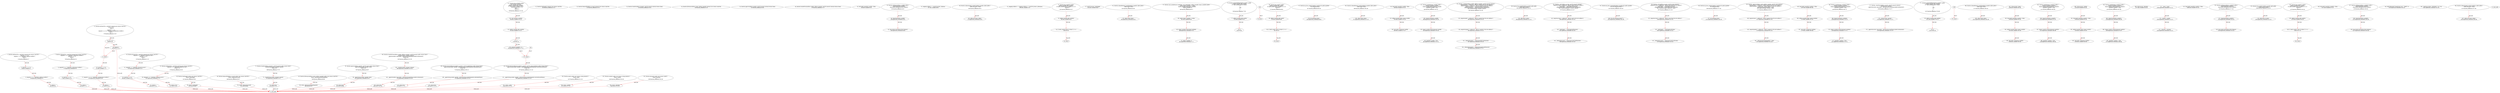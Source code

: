 digraph  {
13 [label="2_ function add(uint256 a, uint256 b) internal pure returns (uint256) {\n        uint256 c = a + b;\n        require(c >= a, \"SafeMath: addition overflow\");\n        return c;\n    }\n13-function_definition-3-7", method="add(uint256 a,uint256 b)", type_label=function_definition];
30 [label="3_ uint256 c = a + b;\n30-new_variable-4-4", method="add(uint256 a,uint256 b)", type_label=new_variable];
38 [label="4_ require(c >= a, \"SafeMath: addition overflow\");\n38-expression_statement-5-5", method="add(uint256 a,uint256 b)", type_label=expression_statement];
48 [label="5_ return c;\n48-return-6-6", method="add(uint256 a,uint256 b)", type_label=return];
50 [label="7_ function sub(uint256 a, uint256 b) internal pure returns (uint256) {\n        require(b <= a, \"SafeMath: subtraction overflow\");\n        uint256 c = a - b;\n        return c;\n    }\n50-function_definition-8-12", method="sub(uint256 a,uint256 b)", type_label=function_definition];
67 [label="8_ require(b <= a, \"SafeMath: subtraction overflow\");\n67-expression_statement-9-9", method="sub(uint256 a,uint256 b)", type_label=expression_statement];
77 [label="9_ uint256 c = a - b;\n77-new_variable-10-10", method="sub(uint256 a,uint256 b)", type_label=new_variable];
85 [label="10_ return c;\n85-return-11-11", method="sub(uint256 a,uint256 b)", type_label=return];
87 [label="12_ function mul(uint256 a, uint256 b) internal pure returns (uint256) {\n        if (a == 0) {\n            return 0;\n        }\n        uint256 c = a * b;\n        require(c / a == b, \"SafeMath: multiplication overflow\");\n        return c;\n    }\n87-function_definition-13-20", method="mul(uint256 a,uint256 b)", type_label=function_definition];
104 [label="13_ if_a == 0\n104-if-14-16", method="mul(uint256 a,uint256 b)", type_label=if];
1692 [label="13_ end_if", method="mul(uint256 a,uint256 b)", type_label=end_if];
109 [label="14_ return 0;\n109-return-15-15", method="mul(uint256 a,uint256 b)", type_label=return];
111 [label="16_ uint256 c = a * b;\n111-new_variable-17-17", method="mul(uint256 a,uint256 b)", type_label=new_variable];
119 [label="17_ require(c / a == b, \"SafeMath: multiplication overflow\");\n119-expression_statement-18-18", method="mul(uint256 a,uint256 b)", type_label=expression_statement];
131 [label="18_ return c;\n131-return-19-19", method="mul(uint256 a,uint256 b)", type_label=return];
133 [label="20_ function div(uint256 a, uint256 b) internal pure returns (uint256) {\n        require(b > 0, \"SafeMath: division by zero\");\n        uint256 c = a / b;\n        return c;\n    }\n133-function_definition-21-25", method="div(uint256 a,uint256 b)", type_label=function_definition];
150 [label="21_ require(b > 0, \"SafeMath: division by zero\");\n150-expression_statement-22-22", method="div(uint256 a,uint256 b)", type_label=expression_statement];
160 [label="22_ uint256 c = a / b;\n160-new_variable-23-23", method="div(uint256 a,uint256 b)", type_label=new_variable];
168 [label="23_ return c;\n168-return-24-24", method="div(uint256 a,uint256 b)", type_label=return];
170 [label="25_ function mod(uint256 a, uint256 b) internal pure returns (uint256) {\n        require(b != 0, \"SafeMath: modulo by zero\");\n        return a % b;\n    }\n170-function_definition-26-29", method="mod(uint256 a,uint256 b)", type_label=function_definition];
187 [label="26_ require(b != 0, \"SafeMath: modulo by zero\");\n187-expression_statement-27-27", method="mod(uint256 a,uint256 b)", type_label=expression_statement];
197 [label="27_ return a % b;\n197-return-28-28", method="mod(uint256 a,uint256 b)", type_label=return];
204 [label="31_ function totalSupply() external view returns (uint256);\n204-function_definition-32-32", method="totalSupply()", type_label=function_definition];
212 [label="32_ function balanceOf(address account) external view returns (uint256);\n212-function_definition-33-33", method="balanceOf(address account)", type_label=function_definition];
224 [label="33_ function transfer(address recipient, uint256 amount) external returns (bool);\n224-function_definition-34-34", method="transfer(address recipient,uint256 amount)", type_label=function_definition];
239 [label="34_ function allowance(address owner, address spender) external view returns (uint256);\n239-function_definition-35-35", method="allowance(address owner,address spender)", type_label=function_definition];
255 [label="35_ function approve(address spender, uint256 amount) external returns (bool);\n255-function_definition-36-36", method="approve(address spender,uint256 amount)", type_label=function_definition];
270 [label="36_ function transferFrom(address sender, address recipient, uint256 amount) external returns (bool);\n270-function_definition-37-37", method="transferFrom(address sender,address recipient,uint256 amount)", type_label=function_definition];
328 [label="42_ bool public payedOut_unchk9 = false;\n328-new_variable-43-43", method="", type_label=new_variable];
335 [label="43_ function withdrawLeftOver_unchk9() public {\n        require(payedOut_unchk9);\n        msg.sender.send(address(this).balance);\n    }\n335-function_definition-44-47", method="withdrawLeftOver_unchk9()", type_label=function_definition];
339 [label="44_ require(payedOut_unchk9);\n339-expression_statement-45-45", method="withdrawLeftOver_unchk9()", type_label=expression_statement];
344 [label="45_ msg.sender.send(address(this).balance);\n344-expression_statement-46-46", method="withdrawLeftOver_unchk9()", type_label=expression_statement];
357 [label="47_ mapping (address => uint256) private _balances;\n357-new_variable-48-48", method="", type_label=new_variable];
364 [label="48_ function callnotchecked_unchk25(address payable callee) public {\n    callee.call.value(1 ether);\n  }\n364-function_definition-49-51", method="callnotchecked_unchk25(address payable callee)", type_label=function_definition];
372 [label="49_ callee.call.value(1 ether);\n372-expression_statement-50-50", method="callnotchecked_unchk25(address payable callee)", type_label=expression_statement];
382 [label="51_ mapping (address => mapping (address => uint256)) private _allowances;\n382-new_variable-52-52", method="", type_label=new_variable];
391 [label="52_ function bug_unchk19() public{\naddress payable addr_unchk19;\nif (!addr_unchk19.send (10 ether) || 1==1)\n	{revert();}\n}\n391-function_definition-53-57", method="bug_unchk19()", type_label=function_definition];
395 [label="53_ address payable addr_unchk19;\n395-new_variable-54-54", method="bug_unchk19()", type_label=new_variable];
400 [label="54_ if_!addr_unchk19.send (10 ether) || 1==1\n400-if-55-56", method="bug_unchk19()", type_label=if];
1988 [label="54_ end_if", method="bug_unchk19()", type_label=end_if];
416 [label="57_ uint256 private _totalSupply;\n416-new_variable-58-58", method="", type_label=new_variable];
421 [label="58_ function totalSupply() public view returns (uint256) {\n        return _totalSupply;\n    }\n421-function_definition-59-61", method="totalSupply()", type_label=function_definition];
430 [label="59_ return _totalSupply;\n430-return-60-60", method="totalSupply()", type_label=return];
432 [label="61_ function unhandledsend_unchk38(address payable callee) public {\n    callee.send(5 ether);\n  }\n432-function_definition-62-64", method="unhandledsend_unchk38(address payable callee)", type_label=function_definition];
440 [label="62_ callee.send(5 ether);\n440-expression_statement-63-63", method="unhandledsend_unchk38(address payable callee)", type_label=expression_statement];
448 [label="64_ function balanceOf(address account) public view returns (uint256) {\n        return _balances[account];\n    }\n448-function_definition-65-67", method="balanceOf(address account)", type_label=function_definition];
461 [label="65_ return _balances[account];\n461-return-66-66", method="balanceOf(address account)", type_label=return];
465 [label="67_ function cash_unchk46(uint roundIndex, uint subpotIndex, address payable winner_unchk46) public{\n        uint64 subpot_unchk46 = 3 ether;\n        winner_unchk46.send(subpot_unchk46);   \n        subpot_unchk46= 0;\n}\n465-function_definition-68-72", method="cash_unchk46(uint roundIndex,uint subpotIndex,address payable winner_unchk46)", type_label=function_definition];
481 [label="68_ uint64 subpot_unchk46 = 3 ether;\n481-new_variable-69-69", method="cash_unchk46(uint roundIndex,uint subpotIndex,address payable winner_unchk46)", type_label=new_variable];
488 [label="69_ winner_unchk46.send(subpot_unchk46);\n488-expression_statement-70-70", method="cash_unchk46(uint roundIndex,uint subpotIndex,address payable winner_unchk46)", type_label=expression_statement];
495 [label="70_ subpot_unchk46= 0;\n495-expression_statement-71-71", method="cash_unchk46(uint roundIndex,uint subpotIndex,address payable winner_unchk46)", type_label=expression_statement];
499 [label="72_ function transfer(address recipient, uint256 amount) public returns (bool) {\n        _transfer(msg.sender, recipient, amount);\n        return true;\n    }\n499-function_definition-73-76", method="transfer(address recipient,uint256 amount)", type_label=function_definition];
515 [label="73_ _transfer(msg.sender, recipient, amount);\n515-expression_statement-74-74", method="transfer(address recipient,uint256 amount)", type_label=expression_statement];
526 [label="74_ return true;\n526-return-75-75", method="transfer(address recipient,uint256 amount)", type_label=return];
529 [label="76_ function UncheckedExternalCall_unchk4 () public\n{  address payable addr_unchk4;\n   if (! addr_unchk4.send (42 ether))  \n      { \n      }\n	else\n      { \n      }\n}\n529-function_definition-77-85", method="UncheckedExternalCall_unchk4()", type_label=function_definition];
533 [label="77_ address payable addr_unchk4;\n533-new_variable-78-78", method="UncheckedExternalCall_unchk4()", type_label=new_variable];
538 [label="78_ if\n538-if-79-84", method="UncheckedExternalCall_unchk4()", type_label=if];
2126 [label="78_ end_if", method="UncheckedExternalCall_unchk4()", type_label=end_if];
549 [label="85_ function allowance(address owner, address spender) public view returns (uint256) {\n        return _allowances[owner][spender];\n    }\n549-function_definition-86-88", method="allowance(address owner,address spender)", type_label=function_definition];
566 [label="86_ return _allowances[owner][spender];\n566-return-87-87", method="allowance(address owner,address spender)", type_label=return];
572 [label="88_ function bug_unchk7() public{\naddress payable addr_unchk7;\nif (!addr_unchk7.send (10 ether) || 1==1)\n	{revert();}\n}\n572-function_definition-89-93", method="bug_unchk7()", type_label=function_definition];
576 [label="89_ address payable addr_unchk7;\n576-new_variable-90-90", method="bug_unchk7()", type_label=new_variable];
581 [label="90_ if_!addr_unchk7.send (10 ether) || 1==1\n581-if-91-92", method="bug_unchk7()", type_label=if];
2169 [label="90_ end_if", method="bug_unchk7()", type_label=end_if];
597 [label="93_ function approve(address spender, uint256 value) public returns (bool) {\n        _approve(msg.sender, spender, value);\n        return true;\n    }\n597-function_definition-94-97", method="approve(address spender,uint256 value)", type_label=function_definition];
613 [label="94_ _approve(msg.sender, spender, value);\n613-expression_statement-95-95", method="approve(address spender,uint256 value)", type_label=expression_statement];
624 [label="95_ return true;\n624-return-96-96", method="approve(address spender,uint256 value)", type_label=return];
627 [label="97_ function my_func_unchk23(address payable dst) public payable{\n        dst.send(msg.value);\n    }\n627-function_definition-98-100", method="my_func_unchk23(address payable dst)", type_label=function_definition];
636 [label="98_ dst.send(msg.value);\n636-expression_statement-99-99", method="my_func_unchk23(address payable dst)", type_label=expression_statement];
645 [label="100_ function transferFrom(address sender, address recipient, uint256 amount) public returns (bool) {\n        _transfer(sender, recipient, amount);\n        _approve(sender, msg.sender, _allowances[sender][msg.sender].sub(amount));\n        return true;\n    }\n645-function_definition-101-105", method="transferFrom(address sender,address recipient,uint256 amount)", type_label=function_definition];
665 [label="101_ _transfer(sender, recipient, amount);\n665-expression_statement-102-102", method="transferFrom(address sender,address recipient,uint256 amount)", type_label=expression_statement];
674 [label="102_ _approve(sender, msg.sender, _allowances[sender][msg.sender].sub(amount));\n674-expression_statement-103-103", method="transferFrom(address sender,address recipient,uint256 amount)", type_label=expression_statement];
696 [label="103_ return true;\n696-return-104-104", method="transferFrom(address sender,address recipient,uint256 amount)", type_label=return];
699 [label="105_ function unhandledsend_unchk14(address payable callee) public {\n    callee.send(5 ether);\n  }\n699-function_definition-106-108", method="unhandledsend_unchk14(address payable callee)", type_label=function_definition];
707 [label="106_ callee.send(5 ether);\n707-expression_statement-107-107", method="unhandledsend_unchk14(address payable callee)", type_label=expression_statement];
715 [label="108_ function increaseAllowance(address spender, uint256 addedValue) public returns (bool) {\n        _approve(msg.sender, spender, _allowances[msg.sender][spender].add(addedValue));\n        return true;\n    }\n715-function_definition-109-112", method="increaseAllowance(address spender,uint256 addedValue)", type_label=function_definition];
731 [label="109_ _approve(msg.sender, spender, _allowances[msg.sender][spender].add(addedValue));\n731-expression_statement-110-110", method="increaseAllowance(address spender,uint256 addedValue)", type_label=expression_statement];
753 [label="110_ return true;\n753-return-111-111", method="increaseAllowance(address spender,uint256 addedValue)", type_label=return];
756 [label="112_ function bug_unchk30() public{\nuint receivers_unchk30;\naddress payable addr_unchk30;\nif (!addr_unchk30.send(42 ether))\n	{receivers_unchk30 +=1;}\nelse\n	{revert();}\n}\n756-function_definition-113-120", method="bug_unchk30()", type_label=function_definition];
760 [label="113_ uint receivers_unchk30;\n760-new_variable-114-114", method="bug_unchk30()", type_label=new_variable];
765 [label="114_ address payable addr_unchk30;\n765-new_variable-115-115", method="bug_unchk30()", type_label=new_variable];
770 [label="115_ if\n770-if-116-119", method="bug_unchk30()", type_label=if];
2358 [label="115_ end_if", method="bug_unchk30()", type_label=end_if];
780 [label="116_ receivers_unchk30 +=1;\n780-expression_statement-117-117", method="bug_unchk30()", type_label=expression_statement];
787 [label="120_ function decreaseAllowance(address spender, uint256 subtractedValue) public returns (bool) {\n        _approve(msg.sender, spender, _allowances[msg.sender][spender].sub(subtractedValue));\n        return true;\n    }\n787-function_definition-121-124", method="decreaseAllowance(address spender,uint256 subtractedValue)", type_label=function_definition];
803 [label="121_ _approve(msg.sender, spender, _allowances[msg.sender][spender].sub(subtractedValue));\n803-expression_statement-122-122", method="decreaseAllowance(address spender,uint256 subtractedValue)", type_label=expression_statement];
825 [label="122_ return true;\n825-return-123-123", method="decreaseAllowance(address spender,uint256 subtractedValue)", type_label=return];
828 [label="124_ bool public payedOut_unchk8 = false;\n828-new_variable-125-125", method="", type_label=new_variable];
835 [label="125_ address payable public winner_unchk8;\n835-new_variable-126-126", method="", type_label=new_variable];
840 [label="126_ uint public winAmount_unchk8;\n840-new_variable-127-127", method="", type_label=new_variable];
845 [label="127_ function sendToWinner_unchk8() public {\n        require(!payedOut_unchk8);\n        winner_unchk8.send(winAmount_unchk8);\n        payedOut_unchk8 = true;\n    }\n845-function_definition-128-132", method="sendToWinner_unchk8()", type_label=function_definition];
849 [label="128_ require(!payedOut_unchk8);\n849-expression_statement-129-129", method="sendToWinner_unchk8()", type_label=expression_statement];
855 [label="129_ winner_unchk8.send(winAmount_unchk8);\n855-expression_statement-130-130", method="sendToWinner_unchk8()", type_label=expression_statement];
862 [label="130_ payedOut_unchk8 = true;\n862-expression_statement-131-131", method="sendToWinner_unchk8()", type_label=expression_statement];
867 [label="132_ function _transfer(address sender, address recipient, uint256 amount) internal {\n        require(sender != address(0), \"ERC20: transfer from the zero address\");\n        require(recipient != address(0), \"ERC20: transfer to the zero address\");\n        _balances[sender] = _balances[sender].sub(amount);\n        _balances[recipient] = _balances[recipient].add(amount);\n        emit Transfer(sender, recipient, amount);\n    }\n867-function_definition-133-139", method="_transfer(address sender,address recipient,uint256 amount)", type_label=function_definition];
883 [label="133_ require(sender != address(0), \"ERC20: transfer from the zero address\");\n883-expression_statement-134-134", method="_transfer(address sender,address recipient,uint256 amount)", type_label=expression_statement];
895 [label="134_ require(recipient != address(0), \"ERC20: transfer to the zero address\");\n895-expression_statement-135-135", method="_transfer(address sender,address recipient,uint256 amount)", type_label=expression_statement];
907 [label="135_ _balances[sender] = _balances[sender].sub(amount);\n907-expression_statement-136-136", method="_transfer(address sender,address recipient,uint256 amount)", type_label=expression_statement];
920 [label="136_ _balances[recipient] = _balances[recipient].add(amount);\n920-expression_statement-137-137", method="_transfer(address sender,address recipient,uint256 amount)", type_label=expression_statement];
941 [label="139_ function bug_unchk39(address payable addr) public\n      {addr.send (4 ether); }\n941-function_definition-140-141", method="bug_unchk39(address payable addr)", type_label=function_definition];
949 [label="140_ addr.send (4 ether);\n949-expression_statement-141-141", method="bug_unchk39(address payable addr)", type_label=expression_statement];
957 [label="141_ function _mint(address account, uint256 amount) internal {\n        require(account != address(0), \"ERC20: mint to the zero address\");\n        _totalSupply = _totalSupply.add(amount);\n        _balances[account] = _balances[account].add(amount);\n        emit Transfer(address(0), account, amount);\n    }\n957-function_definition-142-147", method="_mint(address account,uint256 amount)", type_label=function_definition];
969 [label="142_ require(account != address(0), \"ERC20: mint to the zero address\");\n969-expression_statement-143-143", method="_mint(address account,uint256 amount)", type_label=expression_statement];
981 [label="143_ _totalSupply = _totalSupply.add(amount);\n981-expression_statement-144-144", method="_mint(address account,uint256 amount)", type_label=expression_statement];
990 [label="144_ _balances[account] = _balances[account].add(amount);\n990-expression_statement-145-145", method="_mint(address account,uint256 amount)", type_label=expression_statement];
1013 [label="147_ function my_func_uncheck36(address payable dst) public payable{\n        dst.call.value(msg.value)(\"\");\n    }\n1013-function_definition-148-150", method="my_func_uncheck36(address payable dst)", type_label=function_definition];
1022 [label="148_ dst.call.value(msg.value)(\"\");\n1022-expression_statement-149-149", method="my_func_uncheck36(address payable dst)", type_label=expression_statement];
1037 [label="150_ function _burn(address account, uint256 value) internal {\n        require(account != address(0), \"ERC20: burn from the zero address\");\n        _totalSupply = _totalSupply.sub(value);\n        _balances[account] = _balances[account].sub(value);\n        emit Transfer(account, address(0), value);\n    }\n1037-function_definition-151-156", method="_burn(address account,uint256 value)", type_label=function_definition];
1049 [label="151_ require(account != address(0), \"ERC20: burn from the zero address\");\n1049-expression_statement-152-152", method="_burn(address account,uint256 value)", type_label=expression_statement];
1061 [label="152_ _totalSupply = _totalSupply.sub(value);\n1061-expression_statement-153-153", method="_burn(address account,uint256 value)", type_label=expression_statement];
1070 [label="153_ _balances[account] = _balances[account].sub(value);\n1070-expression_statement-154-154", method="_burn(address account,uint256 value)", type_label=expression_statement];
1093 [label="156_ function my_func_unchk35(address payable dst) public payable{\n        dst.send(msg.value);\n    }\n1093-function_definition-157-159", method="my_func_unchk35(address payable dst)", type_label=function_definition];
1102 [label="157_ dst.send(msg.value);\n1102-expression_statement-158-158", method="my_func_unchk35(address payable dst)", type_label=expression_statement];
1111 [label="159_ function _approve(address owner, address spender, uint256 value) internal {\n        require(owner != address(0), \"ERC20: approve from the zero address\");\n        require(spender != address(0), \"ERC20: approve to the zero address\");\n        _allowances[owner][spender] = value;\n        emit Approval(owner, spender, value);\n    }\n1111-function_definition-160-165", method="_approve(address owner,address spender,uint256 value)", type_label=function_definition];
1127 [label="160_ require(owner != address(0), \"ERC20: approve from the zero address\");\n1127-expression_statement-161-161", method="_approve(address owner,address spender,uint256 value)", type_label=expression_statement];
1139 [label="161_ require(spender != address(0), \"ERC20: approve to the zero address\");\n1139-expression_statement-162-162", method="_approve(address owner,address spender,uint256 value)", type_label=expression_statement];
1151 [label="162_ _allowances[owner][spender] = value;\n1151-expression_statement-163-163", method="_approve(address owner,address spender,uint256 value)", type_label=expression_statement];
1167 [label="165_ bool public payedOut_unchk44 = false;\n1167-new_variable-166-166", method="", type_label=new_variable];
1174 [label="166_ address payable public winner_unchk44;\n1174-new_variable-167-167", method="", type_label=new_variable];
1179 [label="167_ uint public winAmount_unchk44;\n1179-new_variable-168-168", method="", type_label=new_variable];
1184 [label="168_ function sendToWinner_unchk44() public {\n        require(!payedOut_unchk44);\n        winner_unchk44.send(winAmount_unchk44);\n        payedOut_unchk44 = true;\n    }\n1184-function_definition-169-173", method="sendToWinner_unchk44()", type_label=function_definition];
1188 [label="169_ require(!payedOut_unchk44);\n1188-expression_statement-170-170", method="sendToWinner_unchk44()", type_label=expression_statement];
1194 [label="170_ winner_unchk44.send(winAmount_unchk44);\n1194-expression_statement-171-171", method="sendToWinner_unchk44()", type_label=expression_statement];
1201 [label="171_ payedOut_unchk44 = true;\n1201-expression_statement-172-172", method="sendToWinner_unchk44()", type_label=expression_statement];
1206 [label="173_ function _burnFrom(address account, uint256 amount) internal {\n        _burn(account, amount);\n        _approve(account, msg.sender, _allowances[account][msg.sender].sub(amount));\n    }\n1206-function_definition-174-177", method="_burnFrom(address account,uint256 amount)", type_label=function_definition];
1218 [label="174_ _burn(account, amount);\n1218-expression_statement-175-175", method="_burnFrom(address account,uint256 amount)", type_label=expression_statement];
1225 [label="175_ _approve(account, msg.sender, _allowances[account][msg.sender].sub(amount));\n1225-expression_statement-176-176", method="_burnFrom(address account,uint256 amount)", type_label=expression_statement];
1247 [label="177_ function UncheckedExternalCall_unchk40 () public\n{  address payable addr_unchk40;\n   if (! addr_unchk40.send (2 ether))  \n      { \n      }\n	else\n      { \n      }\n}\n1247-function_definition-178-186", method="UncheckedExternalCall_unchk40()", type_label=function_definition];
1251 [label="178_ address payable addr_unchk40;\n1251-new_variable-179-179", method="UncheckedExternalCall_unchk40()", type_label=new_variable];
1256 [label="179_ if\n1256-if-180-185", method="UncheckedExternalCall_unchk40()", type_label=if];
2844 [label="179_ end_if", method="UncheckedExternalCall_unchk40()", type_label=end_if];
1273 [label="188_ function unhandledsend_unchk26(address payable callee) public {\n    callee.send(5 ether);\n  }\n1273-function_definition-189-191", method="unhandledsend_unchk26(address payable callee)", type_label=function_definition];
1281 [label="189_ callee.send(5 ether);\n1281-expression_statement-190-190", method="unhandledsend_unchk26(address payable callee)", type_label=expression_statement];
1289 [label="191_ string private _name;\n1289-new_variable-192-192", method="", type_label=new_variable];
1294 [label="192_ bool public payedOut_unchk20 = false;\n1294-new_variable-193-193", method="", type_label=new_variable];
1301 [label="193_ address payable public winner_unchk20;\n1301-new_variable-194-194", method="", type_label=new_variable];
1306 [label="194_ uint public winAmount_unchk20;\n1306-new_variable-195-195", method="", type_label=new_variable];
1311 [label="195_ function sendToWinner_unchk20() public {\n        require(!payedOut_unchk20);\n        winner_unchk20.send(winAmount_unchk20);\n        payedOut_unchk20 = true;\n    }\n1311-function_definition-196-200", method="sendToWinner_unchk20()", type_label=function_definition];
1315 [label="196_ require(!payedOut_unchk20);\n1315-expression_statement-197-197", method="sendToWinner_unchk20()", type_label=expression_statement];
1321 [label="197_ winner_unchk20.send(winAmount_unchk20);\n1321-expression_statement-198-198", method="sendToWinner_unchk20()", type_label=expression_statement];
1328 [label="198_ payedOut_unchk20 = true;\n1328-expression_statement-199-199", method="sendToWinner_unchk20()", type_label=expression_statement];
1333 [label="200_ string private _symbol;\n1333-new_variable-201-201", method="", type_label=new_variable];
1338 [label="201_ bool public payedOut_unchk32 = false;\n1338-new_variable-202-202", method="", type_label=new_variable];
1345 [label="202_ address payable public winner_unchk32;\n1345-new_variable-203-203", method="", type_label=new_variable];
1350 [label="203_ uint public winAmount_unchk32;\n1350-new_variable-204-204", method="", type_label=new_variable];
1355 [label="204_ function sendToWinner_unchk32() public {\n        require(!payedOut_unchk32);\n        winner_unchk32.send(winAmount_unchk32);\n        payedOut_unchk32 = true;\n    }\n1355-function_definition-205-209", method="sendToWinner_unchk32()", type_label=function_definition];
1359 [label="205_ require(!payedOut_unchk32);\n1359-expression_statement-206-206", method="sendToWinner_unchk32()", type_label=expression_statement];
1365 [label="206_ winner_unchk32.send(winAmount_unchk32);\n1365-expression_statement-207-207", method="sendToWinner_unchk32()", type_label=expression_statement];
1372 [label="207_ payedOut_unchk32 = true;\n1372-expression_statement-208-208", method="sendToWinner_unchk32()", type_label=expression_statement];
1377 [label="209_ uint8 private _decimals;\n1377-new_variable-210-210", method="", type_label=new_variable];
1396 [label="211_ _name = name;\n1396-expression_statement-212-212", method="", type_label=expression_statement];
1400 [label="212_ _symbol = symbol;\n1400-expression_statement-213-213", method="", type_label=expression_statement];
1404 [label="213_ _decimals = decimals;\n1404-expression_statement-214-214", method="", type_label=expression_statement];
1408 [label="215_ bool public payedOut_unchk33 = false;\n1408-new_variable-216-216", method="", type_label=new_variable];
1415 [label="216_ function withdrawLeftOver_unchk33() public {\n        require(payedOut_unchk33);\n        msg.sender.send(address(this).balance);\n    }\n1415-function_definition-217-220", method="withdrawLeftOver_unchk33()", type_label=function_definition];
1419 [label="217_ require(payedOut_unchk33);\n1419-expression_statement-218-218", method="withdrawLeftOver_unchk33()", type_label=expression_statement];
1424 [label="218_ msg.sender.send(address(this).balance);\n1424-expression_statement-219-219", method="withdrawLeftOver_unchk33()", type_label=expression_statement];
1437 [label="220_ function name() public view returns (string memory) {\n        return _name;\n    }\n1437-function_definition-221-223", method="name()", type_label=function_definition];
1446 [label="221_ return _name;\n1446-return-222-222", method="name()", type_label=return];
1448 [label="223_ function bug_unchk27(address payable addr) public\n      {addr.send (42 ether); }\n1448-function_definition-224-225", method="bug_unchk27(address payable addr)", type_label=function_definition];
1456 [label="224_ addr.send (42 ether);\n1456-expression_statement-225-225", method="bug_unchk27(address payable addr)", type_label=expression_statement];
1464 [label="225_ function symbol() public view returns (string memory) {\n        return _symbol;\n    }\n1464-function_definition-226-228", method="symbol()", type_label=function_definition];
1473 [label="226_ return _symbol;\n1473-return-227-227", method="symbol()", type_label=return];
1475 [label="228_ function bug_unchk31() public{\naddress payable addr_unchk31;\nif (!addr_unchk31.send (10 ether) || 1==1)\n	{revert();}\n}\n1475-function_definition-229-233", method="bug_unchk31()", type_label=function_definition];
1479 [label="229_ address payable addr_unchk31;\n1479-new_variable-230-230", method="bug_unchk31()", type_label=new_variable];
1484 [label="230_ if_!addr_unchk31.send (10 ether) || 1==1\n1484-if-231-232", method="bug_unchk31()", type_label=if];
3072 [label="230_ end_if", method="bug_unchk31()", type_label=end_if];
1500 [label="233_ function decimals() public view returns (uint8) {\n        return _decimals;\n    }\n1500-function_definition-234-236", method="decimals()", type_label=function_definition];
1509 [label="234_ return _decimals;\n1509-return-235-235", method="decimals()", type_label=return];
1511 [label="236_ bool public payedOut_unchk45 = false;\n1511-new_variable-237-237", method="", type_label=new_variable];
1518 [label="237_ function withdrawLeftOver_unchk45() public {\n        require(payedOut_unchk45);\n        msg.sender.send(address(this).balance);\n    }\n1518-function_definition-238-241", method="withdrawLeftOver_unchk45()", type_label=function_definition];
1522 [label="238_ require(payedOut_unchk45);\n1522-expression_statement-239-239", method="withdrawLeftOver_unchk45()", type_label=expression_statement];
1527 [label="239_ msg.sender.send(address(this).balance);\n1527-expression_statement-240-240", method="withdrawLeftOver_unchk45()", type_label=expression_statement];
1550 [label="243_ ERC20Detailed(\"SimpleSwap Coin\", \"SWAP\", 8)\n1550-expression_statement-244-244", method="", type_label=expression_statement];
1561 [label="244_ _mint(msg.sender, 100000000 * (10 ** 8));\n1561-expression_statement-245-245", method="", type_label=expression_statement];
1575 [label="246_ function callnotchecked_unchk13(address callee) public {\n    callee.call.value(1 ether);\n  }\n1575-function_definition-247-249", method="callnotchecked_unchk13(address callee)", type_label=function_definition];
1583 [label="247_ callee.call.value(1 ether);\n1583-expression_statement-248-248", method="callnotchecked_unchk13(address callee)", type_label=expression_statement];
1 [label="0_ start_node", method="", type_label=start];
2 [label="0_ exit_node", method="", type_label=exit];
548;
785;
1266;
13 -> 30  [color=red, controlflow_type=next_line, edge_type=CFG_edge, key=0, label=next_line];
30 -> 38  [color=red, controlflow_type=next_line, edge_type=CFG_edge, key=0, label=next_line];
38 -> 48  [color=red, controlflow_type=next_line, edge_type=CFG_edge, key=0, label=next_line];
48 -> 2  [color=red, controlflow_type=return_exit, edge_type=CFG_edge, key=0, label=return_exit];
50 -> 67  [color=red, controlflow_type=next_line, edge_type=CFG_edge, key=0, label=next_line];
67 -> 77  [color=red, controlflow_type=next_line, edge_type=CFG_edge, key=0, label=next_line];
77 -> 85  [color=red, controlflow_type=next_line, edge_type=CFG_edge, key=0, label=next_line];
85 -> 2  [color=red, controlflow_type=return_exit, edge_type=CFG_edge, key=0, label=return_exit];
87 -> 104  [color=red, controlflow_type=next_line, edge_type=CFG_edge, key=0, label=next_line];
104 -> 109  [color=red, controlflow_type=pos_next, edge_type=CFG_edge, key=0, label=pos_next];
104 -> 1692  [color=red, controlflow_type=neg_next, edge_type=CFG_edge, key=0, label=neg_next];
1692 -> 111  [color=red, controlflow_type=next_line, edge_type=CFG_edge, key=0, label=next_line];
109 -> 1692  [color=red, controlflow_type=end_if, edge_type=CFG_edge, key=0, label=end_if];
109 -> 2  [color=red, controlflow_type=return_exit, edge_type=CFG_edge, key=0, label=return_exit];
111 -> 119  [color=red, controlflow_type=next_line, edge_type=CFG_edge, key=0, label=next_line];
119 -> 131  [color=red, controlflow_type=next_line, edge_type=CFG_edge, key=0, label=next_line];
131 -> 2  [color=red, controlflow_type=return_exit, edge_type=CFG_edge, key=0, label=return_exit];
133 -> 150  [color=red, controlflow_type=next_line, edge_type=CFG_edge, key=0, label=next_line];
150 -> 160  [color=red, controlflow_type=next_line, edge_type=CFG_edge, key=0, label=next_line];
160 -> 168  [color=red, controlflow_type=next_line, edge_type=CFG_edge, key=0, label=next_line];
168 -> 2  [color=red, controlflow_type=return_exit, edge_type=CFG_edge, key=0, label=return_exit];
170 -> 187  [color=red, controlflow_type=next_line, edge_type=CFG_edge, key=0, label=next_line];
187 -> 197  [color=red, controlflow_type=next_line, edge_type=CFG_edge, key=0, label=next_line];
197 -> 2  [color=red, controlflow_type=return_exit, edge_type=CFG_edge, key=0, label=return_exit];
335 -> 339  [color=red, controlflow_type=next_line, edge_type=CFG_edge, key=0, label=next_line];
339 -> 344  [color=red, controlflow_type=next_line, edge_type=CFG_edge, key=0, label=next_line];
364 -> 372  [color=red, controlflow_type=next_line, edge_type=CFG_edge, key=0, label=next_line];
391 -> 395  [color=red, controlflow_type=next_line, edge_type=CFG_edge, key=0, label=next_line];
395 -> 400  [color=red, controlflow_type=next_line, edge_type=CFG_edge, key=0, label=next_line];
400 -> 1988  [color=red, controlflow_type=neg_next, edge_type=CFG_edge, key=0, label=neg_next];
421 -> 430  [color=red, controlflow_type=next_line, edge_type=CFG_edge, key=0, label=next_line];
430 -> 2  [color=red, controlflow_type=return_exit, edge_type=CFG_edge, key=0, label=return_exit];
432 -> 440  [color=red, controlflow_type=next_line, edge_type=CFG_edge, key=0, label=next_line];
448 -> 461  [color=red, controlflow_type=next_line, edge_type=CFG_edge, key=0, label=next_line];
461 -> 2  [color=red, controlflow_type=return_exit, edge_type=CFG_edge, key=0, label=return_exit];
465 -> 481  [color=red, controlflow_type=next_line, edge_type=CFG_edge, key=0, label=next_line];
481 -> 488  [color=red, controlflow_type=next_line, edge_type=CFG_edge, key=0, label=next_line];
488 -> 495  [color=red, controlflow_type=next_line, edge_type=CFG_edge, key=0, label=next_line];
499 -> 515  [color=red, controlflow_type=next_line, edge_type=CFG_edge, key=0, label=next_line];
515 -> 526  [color=red, controlflow_type=next_line, edge_type=CFG_edge, key=0, label=next_line];
526 -> 2  [color=red, controlflow_type=return_exit, edge_type=CFG_edge, key=0, label=return_exit];
529 -> 533  [color=red, controlflow_type=next_line, edge_type=CFG_edge, key=0, label=next_line];
533 -> 538  [color=red, controlflow_type=next_line, edge_type=CFG_edge, key=0, label=next_line];
549 -> 566  [color=red, controlflow_type=next_line, edge_type=CFG_edge, key=0, label=next_line];
566 -> 2  [color=red, controlflow_type=return_exit, edge_type=CFG_edge, key=0, label=return_exit];
572 -> 576  [color=red, controlflow_type=next_line, edge_type=CFG_edge, key=0, label=next_line];
576 -> 581  [color=red, controlflow_type=next_line, edge_type=CFG_edge, key=0, label=next_line];
581 -> 2169  [color=red, controlflow_type=neg_next, edge_type=CFG_edge, key=0, label=neg_next];
597 -> 613  [color=red, controlflow_type=next_line, edge_type=CFG_edge, key=0, label=next_line];
613 -> 624  [color=red, controlflow_type=next_line, edge_type=CFG_edge, key=0, label=next_line];
624 -> 2  [color=red, controlflow_type=return_exit, edge_type=CFG_edge, key=0, label=return_exit];
627 -> 636  [color=red, controlflow_type=next_line, edge_type=CFG_edge, key=0, label=next_line];
645 -> 665  [color=red, controlflow_type=next_line, edge_type=CFG_edge, key=0, label=next_line];
665 -> 674  [color=red, controlflow_type=next_line, edge_type=CFG_edge, key=0, label=next_line];
674 -> 696  [color=red, controlflow_type=next_line, edge_type=CFG_edge, key=0, label=next_line];
696 -> 2  [color=red, controlflow_type=return_exit, edge_type=CFG_edge, key=0, label=return_exit];
699 -> 707  [color=red, controlflow_type=next_line, edge_type=CFG_edge, key=0, label=next_line];
715 -> 731  [color=red, controlflow_type=next_line, edge_type=CFG_edge, key=0, label=next_line];
731 -> 753  [color=red, controlflow_type=next_line, edge_type=CFG_edge, key=0, label=next_line];
753 -> 2  [color=red, controlflow_type=return_exit, edge_type=CFG_edge, key=0, label=return_exit];
756 -> 760  [color=red, controlflow_type=next_line, edge_type=CFG_edge, key=0, label=next_line];
760 -> 765  [color=red, controlflow_type=next_line, edge_type=CFG_edge, key=0, label=next_line];
765 -> 770  [color=red, controlflow_type=next_line, edge_type=CFG_edge, key=0, label=next_line];
770 -> 780  [color=red, controlflow_type=pos_next, edge_type=CFG_edge, key=0, label=pos_next];
2358 -> 787  [color=red, controlflow_type=next_line, edge_type=CFG_edge, key=0, label=next_line];
780 -> 2358  [color=red, controlflow_type=end_if, edge_type=CFG_edge, key=0, label=end_if];
787 -> 803  [color=red, controlflow_type=next_line, edge_type=CFG_edge, key=0, label=next_line];
803 -> 825  [color=red, controlflow_type=next_line, edge_type=CFG_edge, key=0, label=next_line];
825 -> 2  [color=red, controlflow_type=return_exit, edge_type=CFG_edge, key=0, label=return_exit];
828 -> 835  [color=red, controlflow_type=next_line, edge_type=CFG_edge, key=0, label=next_line];
835 -> 840  [color=red, controlflow_type=next_line, edge_type=CFG_edge, key=0, label=next_line];
845 -> 849  [color=red, controlflow_type=next_line, edge_type=CFG_edge, key=0, label=next_line];
849 -> 855  [color=red, controlflow_type=next_line, edge_type=CFG_edge, key=0, label=next_line];
855 -> 862  [color=red, controlflow_type=next_line, edge_type=CFG_edge, key=0, label=next_line];
867 -> 883  [color=red, controlflow_type=next_line, edge_type=CFG_edge, key=0, label=next_line];
883 -> 895  [color=red, controlflow_type=next_line, edge_type=CFG_edge, key=0, label=next_line];
895 -> 907  [color=red, controlflow_type=next_line, edge_type=CFG_edge, key=0, label=next_line];
907 -> 920  [color=red, controlflow_type=next_line, edge_type=CFG_edge, key=0, label=next_line];
941 -> 949  [color=red, controlflow_type=next_line, edge_type=CFG_edge, key=0, label=next_line];
957 -> 969  [color=red, controlflow_type=next_line, edge_type=CFG_edge, key=0, label=next_line];
969 -> 981  [color=red, controlflow_type=next_line, edge_type=CFG_edge, key=0, label=next_line];
981 -> 990  [color=red, controlflow_type=next_line, edge_type=CFG_edge, key=0, label=next_line];
1013 -> 1022  [color=red, controlflow_type=next_line, edge_type=CFG_edge, key=0, label=next_line];
1037 -> 1049  [color=red, controlflow_type=next_line, edge_type=CFG_edge, key=0, label=next_line];
1049 -> 1061  [color=red, controlflow_type=next_line, edge_type=CFG_edge, key=0, label=next_line];
1061 -> 1070  [color=red, controlflow_type=next_line, edge_type=CFG_edge, key=0, label=next_line];
1093 -> 1102  [color=red, controlflow_type=next_line, edge_type=CFG_edge, key=0, label=next_line];
1111 -> 1127  [color=red, controlflow_type=next_line, edge_type=CFG_edge, key=0, label=next_line];
1127 -> 1139  [color=red, controlflow_type=next_line, edge_type=CFG_edge, key=0, label=next_line];
1139 -> 1151  [color=red, controlflow_type=next_line, edge_type=CFG_edge, key=0, label=next_line];
1167 -> 1174  [color=red, controlflow_type=next_line, edge_type=CFG_edge, key=0, label=next_line];
1174 -> 1179  [color=red, controlflow_type=next_line, edge_type=CFG_edge, key=0, label=next_line];
1184 -> 1188  [color=red, controlflow_type=next_line, edge_type=CFG_edge, key=0, label=next_line];
1188 -> 1194  [color=red, controlflow_type=next_line, edge_type=CFG_edge, key=0, label=next_line];
1194 -> 1201  [color=red, controlflow_type=next_line, edge_type=CFG_edge, key=0, label=next_line];
1206 -> 1218  [color=red, controlflow_type=next_line, edge_type=CFG_edge, key=0, label=next_line];
1218 -> 1225  [color=red, controlflow_type=next_line, edge_type=CFG_edge, key=0, label=next_line];
1247 -> 1251  [color=red, controlflow_type=next_line, edge_type=CFG_edge, key=0, label=next_line];
1251 -> 1256  [color=red, controlflow_type=next_line, edge_type=CFG_edge, key=0, label=next_line];
1273 -> 1281  [color=red, controlflow_type=next_line, edge_type=CFG_edge, key=0, label=next_line];
1289 -> 1294  [color=red, controlflow_type=next_line, edge_type=CFG_edge, key=0, label=next_line];
1294 -> 1301  [color=red, controlflow_type=next_line, edge_type=CFG_edge, key=0, label=next_line];
1301 -> 1306  [color=red, controlflow_type=next_line, edge_type=CFG_edge, key=0, label=next_line];
1311 -> 1315  [color=red, controlflow_type=next_line, edge_type=CFG_edge, key=0, label=next_line];
1315 -> 1321  [color=red, controlflow_type=next_line, edge_type=CFG_edge, key=0, label=next_line];
1321 -> 1328  [color=red, controlflow_type=next_line, edge_type=CFG_edge, key=0, label=next_line];
1333 -> 1338  [color=red, controlflow_type=next_line, edge_type=CFG_edge, key=0, label=next_line];
1338 -> 1345  [color=red, controlflow_type=next_line, edge_type=CFG_edge, key=0, label=next_line];
1345 -> 1350  [color=red, controlflow_type=next_line, edge_type=CFG_edge, key=0, label=next_line];
1355 -> 1359  [color=red, controlflow_type=next_line, edge_type=CFG_edge, key=0, label=next_line];
1359 -> 1365  [color=red, controlflow_type=next_line, edge_type=CFG_edge, key=0, label=next_line];
1365 -> 1372  [color=red, controlflow_type=next_line, edge_type=CFG_edge, key=0, label=next_line];
1396 -> 1400  [color=red, controlflow_type=next_line, edge_type=CFG_edge, key=0, label=next_line];
1400 -> 1404  [color=red, controlflow_type=next_line, edge_type=CFG_edge, key=0, label=next_line];
1415 -> 1419  [color=red, controlflow_type=next_line, edge_type=CFG_edge, key=0, label=next_line];
1419 -> 1424  [color=red, controlflow_type=next_line, edge_type=CFG_edge, key=0, label=next_line];
1437 -> 1446  [color=red, controlflow_type=next_line, edge_type=CFG_edge, key=0, label=next_line];
1446 -> 2  [color=red, controlflow_type=return_exit, edge_type=CFG_edge, key=0, label=return_exit];
1448 -> 1456  [color=red, controlflow_type=next_line, edge_type=CFG_edge, key=0, label=next_line];
1464 -> 1473  [color=red, controlflow_type=next_line, edge_type=CFG_edge, key=0, label=next_line];
1473 -> 2  [color=red, controlflow_type=return_exit, edge_type=CFG_edge, key=0, label=return_exit];
1475 -> 1479  [color=red, controlflow_type=next_line, edge_type=CFG_edge, key=0, label=next_line];
1479 -> 1484  [color=red, controlflow_type=next_line, edge_type=CFG_edge, key=0, label=next_line];
1484 -> 3072  [color=red, controlflow_type=neg_next, edge_type=CFG_edge, key=0, label=neg_next];
1500 -> 1509  [color=red, controlflow_type=next_line, edge_type=CFG_edge, key=0, label=next_line];
1509 -> 2  [color=red, controlflow_type=return_exit, edge_type=CFG_edge, key=0, label=return_exit];
1518 -> 1522  [color=red, controlflow_type=next_line, edge_type=CFG_edge, key=0, label=next_line];
1522 -> 1527  [color=red, controlflow_type=next_line, edge_type=CFG_edge, key=0, label=next_line];
1575 -> 1583  [color=red, controlflow_type=next_line, edge_type=CFG_edge, key=0, label=next_line];
548 -> 2126  [color=red, controlflow_type=end_if, edge_type=CFG_edge, key=0, label=end_if];
785 -> 2358  [color=red, controlflow_type=end_if, edge_type=CFG_edge, key=0, label=end_if];
1266 -> 2844  [color=red, controlflow_type=end_if, edge_type=CFG_edge, key=0, label=end_if];
}
